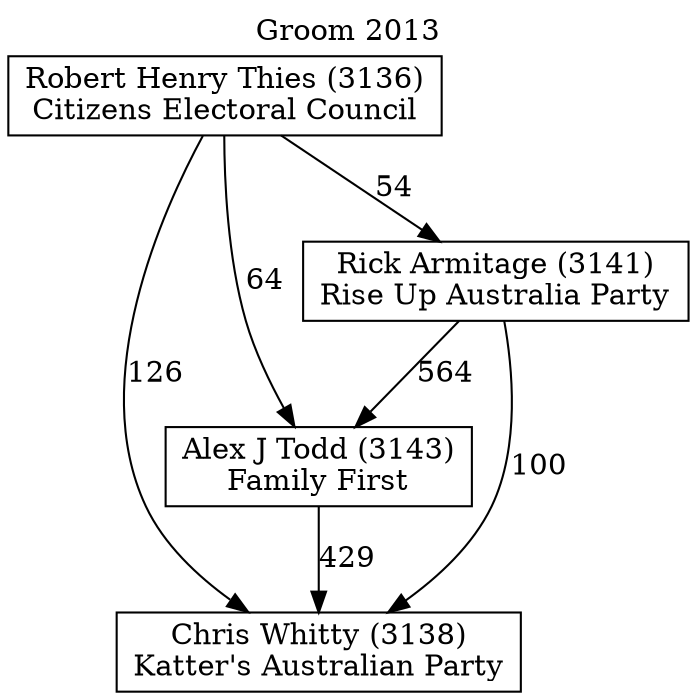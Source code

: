 // House preference flow
digraph "Chris Whitty (3138)_Groom_2013" {
	graph [label="Groom 2013" labelloc=t mclimit=10]
	node [shape=box]
	"Chris Whitty (3138)" [label="Chris Whitty (3138)
Katter's Australian Party"]
	"Alex J Todd (3143)" [label="Alex J Todd (3143)
Family First"]
	"Rick Armitage (3141)" [label="Rick Armitage (3141)
Rise Up Australia Party"]
	"Robert Henry Thies (3136)" [label="Robert Henry Thies (3136)
Citizens Electoral Council"]
	"Alex J Todd (3143)" -> "Chris Whitty (3138)" [label=429]
	"Rick Armitage (3141)" -> "Alex J Todd (3143)" [label=564]
	"Robert Henry Thies (3136)" -> "Rick Armitage (3141)" [label=54]
	"Rick Armitage (3141)" -> "Chris Whitty (3138)" [label=100]
	"Robert Henry Thies (3136)" -> "Chris Whitty (3138)" [label=126]
	"Robert Henry Thies (3136)" -> "Alex J Todd (3143)" [label=64]
}
